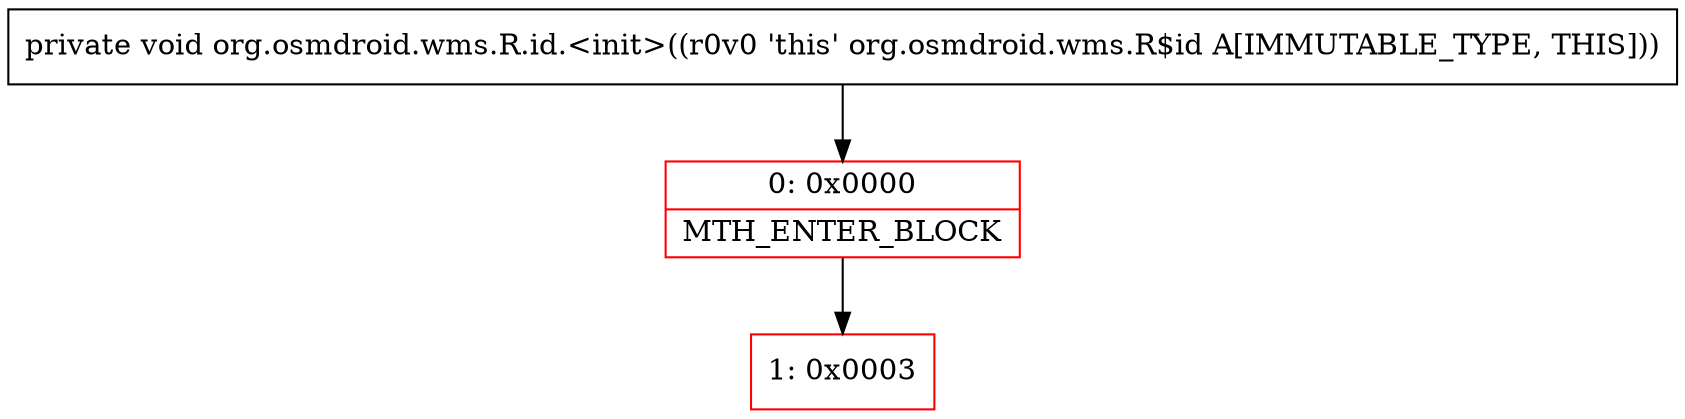 digraph "CFG fororg.osmdroid.wms.R.id.\<init\>()V" {
subgraph cluster_Region_1067296874 {
label = "R(0)";
node [shape=record,color=blue];
}
Node_0 [shape=record,color=red,label="{0\:\ 0x0000|MTH_ENTER_BLOCK\l}"];
Node_1 [shape=record,color=red,label="{1\:\ 0x0003}"];
MethodNode[shape=record,label="{private void org.osmdroid.wms.R.id.\<init\>((r0v0 'this' org.osmdroid.wms.R$id A[IMMUTABLE_TYPE, THIS])) }"];
MethodNode -> Node_0;
Node_0 -> Node_1;
}

